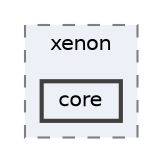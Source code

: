 digraph "xenon/includes/xenon/core"
{
 // LATEX_PDF_SIZE
  bgcolor="transparent";
  edge [fontname=Helvetica,fontsize=10,labelfontname=Helvetica,labelfontsize=10];
  node [fontname=Helvetica,fontsize=10,shape=box,height=0.2,width=0.4];
  compound=true
  subgraph clusterdir_f73f1dd2b51362435482a6cb100d4acf {
    graph [ bgcolor="#edf0f7", pencolor="grey50", label="xenon", fontname=Helvetica,fontsize=10 style="filled,dashed", URL="dir_f73f1dd2b51362435482a6cb100d4acf.html",tooltip=""]
  dir_1fcf4dbd786568922299c8682af4f002 [label="core", fillcolor="#edf0f7", color="grey25", style="filled,bold", URL="dir_1fcf4dbd786568922299c8682af4f002.html",tooltip=""];
  }
}
